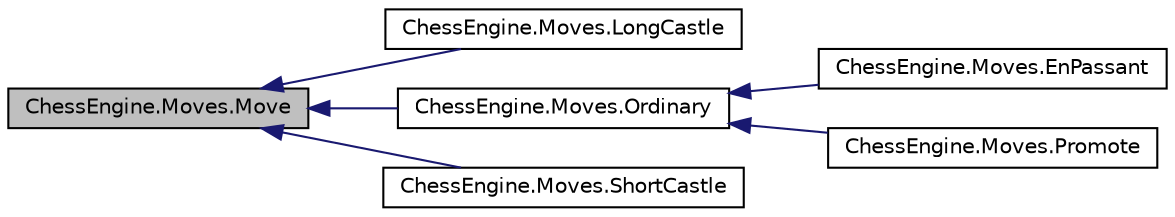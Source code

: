 digraph G
{
  edge [fontname="Helvetica",fontsize="10",labelfontname="Helvetica",labelfontsize="10"];
  node [fontname="Helvetica",fontsize="10",shape=record];
  rankdir=LR;
  Node1 [label="ChessEngine.Moves.Move",height=0.2,width=0.4,color="black", fillcolor="grey75", style="filled" fontcolor="black"];
  Node1 -> Node2 [dir=back,color="midnightblue",fontsize="10",style="solid",fontname="Helvetica"];
  Node2 [label="ChessEngine.Moves.LongCastle",height=0.2,width=0.4,color="black", fillcolor="white", style="filled",URL="$class_chess_engine_1_1_moves_1_1_long_castle.html"];
  Node1 -> Node3 [dir=back,color="midnightblue",fontsize="10",style="solid",fontname="Helvetica"];
  Node3 [label="ChessEngine.Moves.Ordinary",height=0.2,width=0.4,color="black", fillcolor="white", style="filled",URL="$class_chess_engine_1_1_moves_1_1_ordinary.html"];
  Node3 -> Node4 [dir=back,color="midnightblue",fontsize="10",style="solid",fontname="Helvetica"];
  Node4 [label="ChessEngine.Moves.EnPassant",height=0.2,width=0.4,color="black", fillcolor="white", style="filled",URL="$class_chess_engine_1_1_moves_1_1_en_passant.html"];
  Node3 -> Node5 [dir=back,color="midnightblue",fontsize="10",style="solid",fontname="Helvetica"];
  Node5 [label="ChessEngine.Moves.Promote",height=0.2,width=0.4,color="black", fillcolor="white", style="filled",URL="$class_chess_engine_1_1_moves_1_1_promote.html"];
  Node1 -> Node6 [dir=back,color="midnightblue",fontsize="10",style="solid",fontname="Helvetica"];
  Node6 [label="ChessEngine.Moves.ShortCastle",height=0.2,width=0.4,color="black", fillcolor="white", style="filled",URL="$class_chess_engine_1_1_moves_1_1_short_castle.html"];
}
